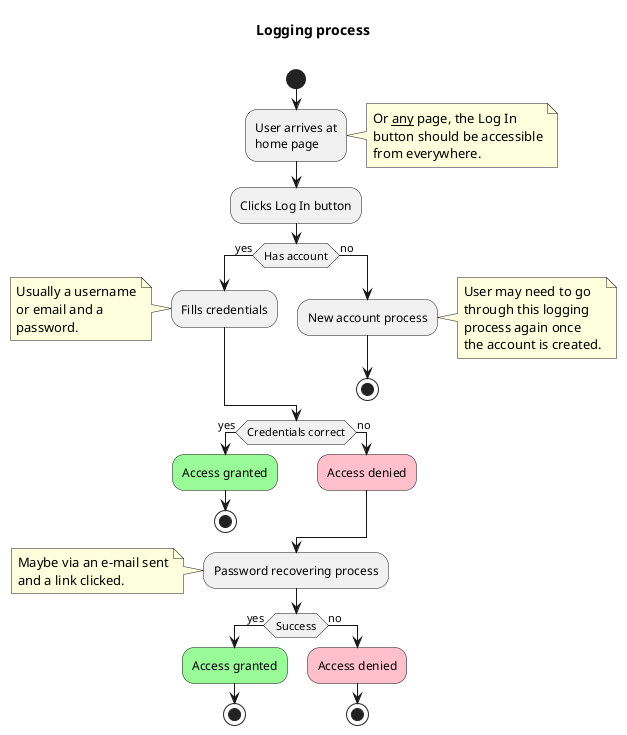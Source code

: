 @startuml
title "Logging process\n"

start
:User arrives at
home page;
note right
    Or __any__ page, the Log In
    button should be accessible
    from everywhere.
end note
:Clicks Log In button;
if (Has account) then (yes)
    :Fills credentials;
    note left
        Usually a username
        or email and a
        password.
    end note
else (no)
    :New account process;
    note right
        User may need to go
        through this logging
        process again once
        the account is created.
    end note
    stop
endif 
if (Credentials correct) then (yes)
    #palegreen:Access granted;
    stop
else (no)
    #pink:Access denied;
endif
:Password recovering process;
note left
    Maybe via an e-mail sent
    and a link clicked.
end note
if (Success) then (yes)
    #palegreen:Access granted;
    stop
else (no)
    #pink:Access denied;
    stop
endif


@enduml


